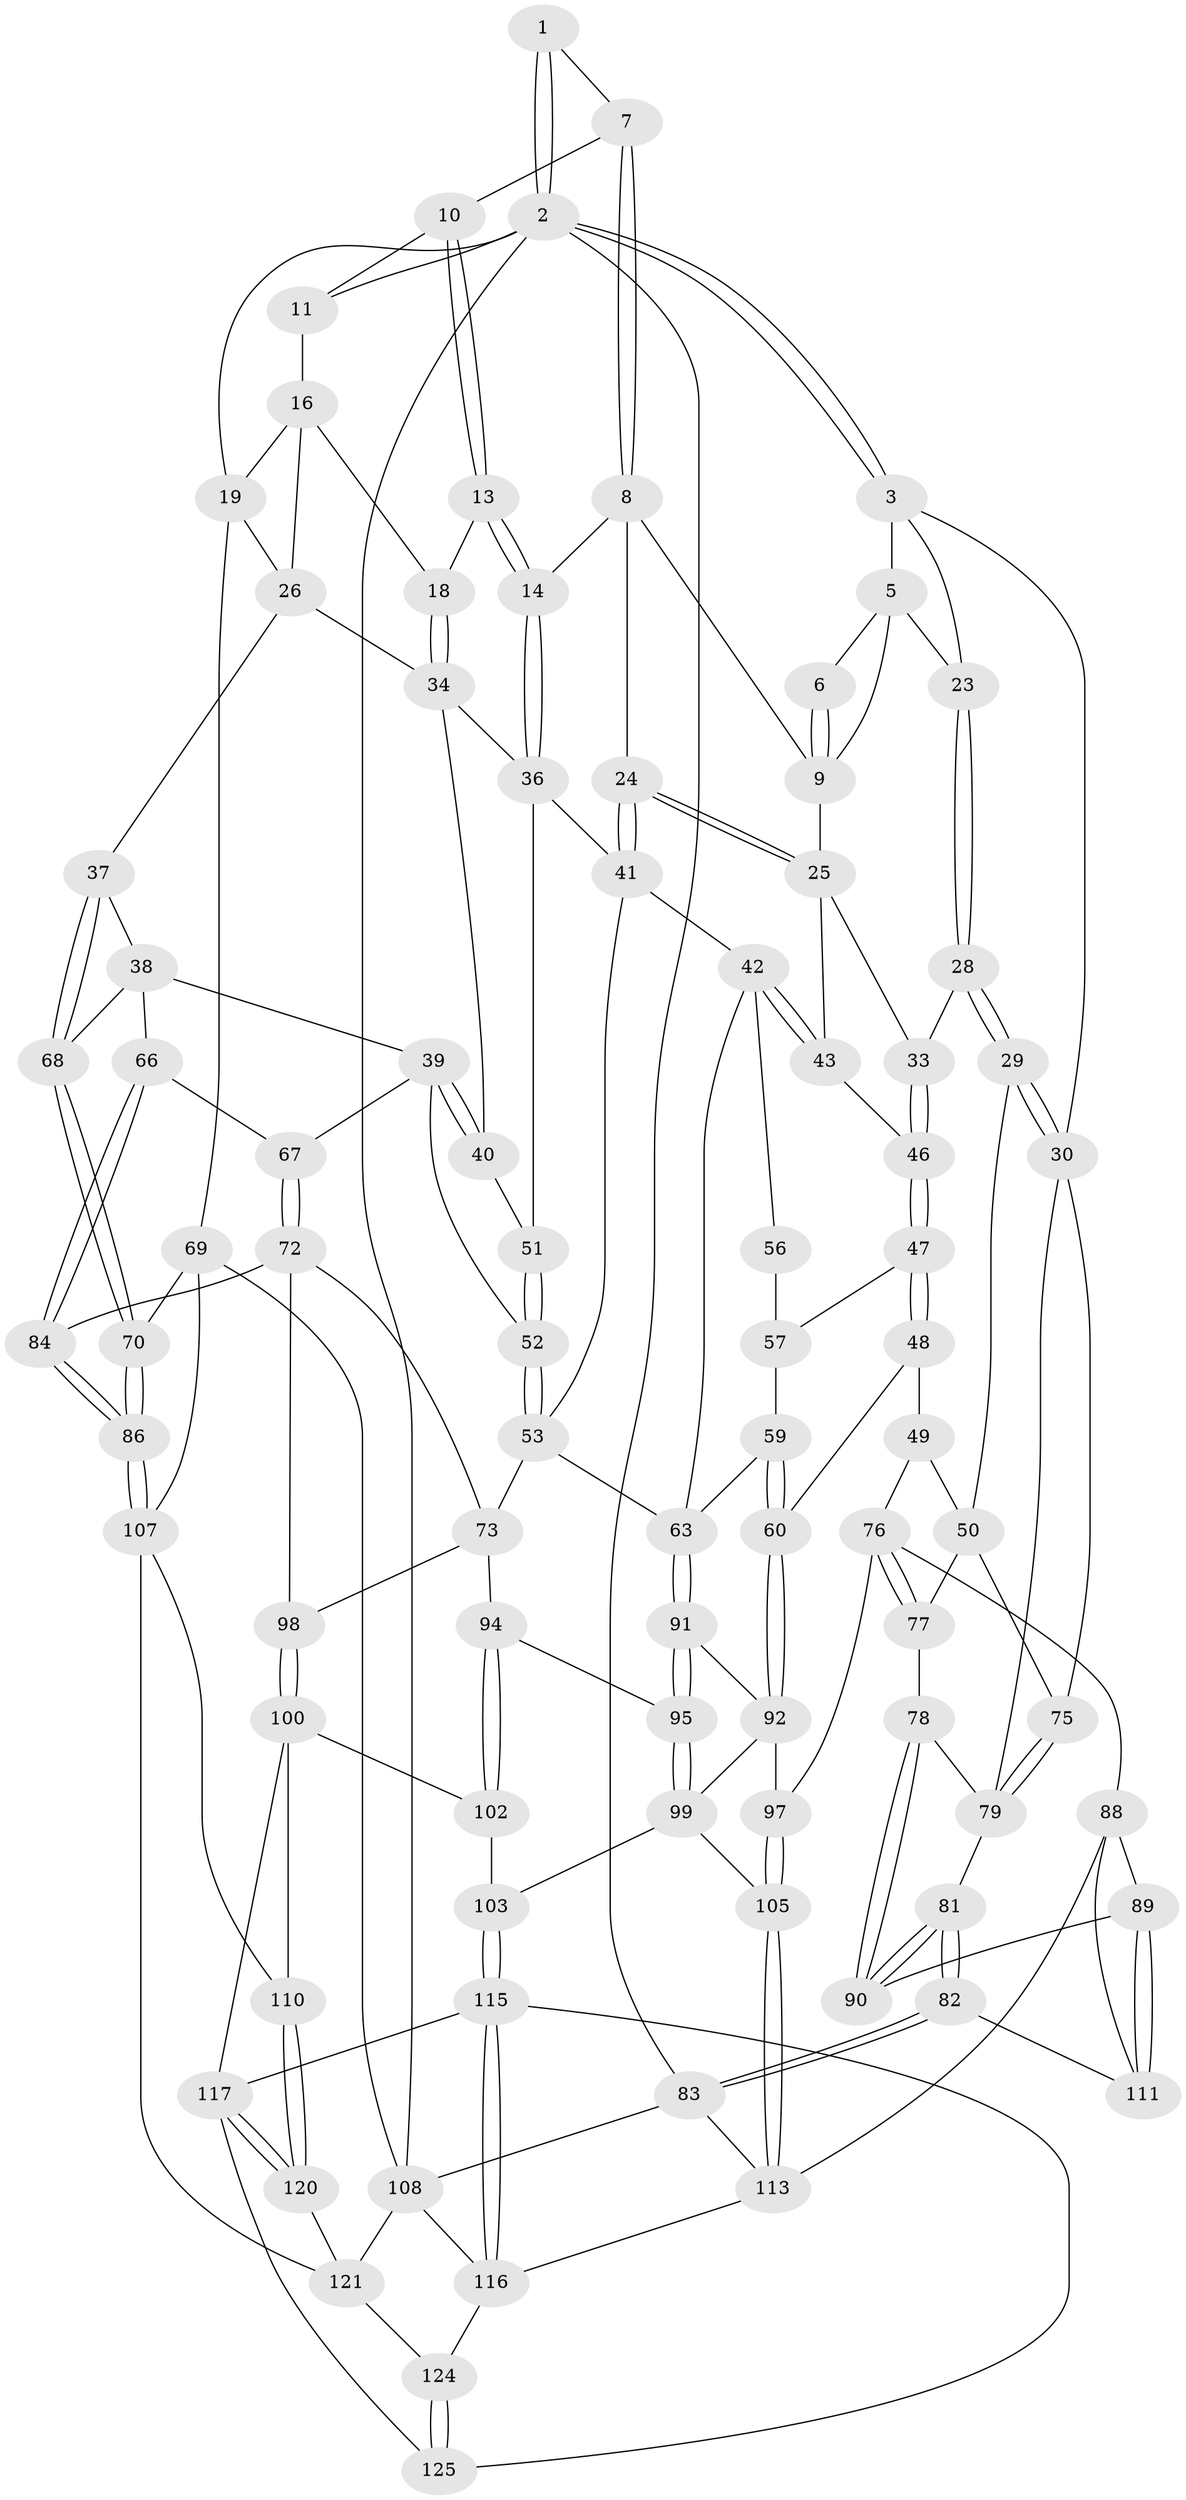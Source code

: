 // Generated by graph-tools (version 1.1) at 2025/24/03/03/25 07:24:31]
// undirected, 88 vertices, 198 edges
graph export_dot {
graph [start="1"]
  node [color=gray90,style=filled];
  1 [pos="+0.2780926167964312+0"];
  2 [pos="+0+0",super="+12"];
  3 [pos="+0+0",super="+4"];
  5 [pos="+0.25691431704453815+0.0358218738604269",super="+22"];
  6 [pos="+0.27446015337094526+0"];
  7 [pos="+0.5230730529301744+0"];
  8 [pos="+0.45663413064508923+0.051591041753385594",super="+15"];
  9 [pos="+0.3906097972148124+0.10323555156176677",super="+21"];
  10 [pos="+0.6258861138749432+0"];
  11 [pos="+0.9525579004618911+0"];
  13 [pos="+0.657796731283071+0.0726900505443544"];
  14 [pos="+0.5453851285216106+0.213637270260489"];
  16 [pos="+0.8684794478543754+0.05166402087187662",super="+17"];
  18 [pos="+0.709376397626404+0.11466316706680266"];
  19 [pos="+1+0.2826346866265515",super="+20"];
  23 [pos="+0.15917449463838776+0.15035989950493625"];
  24 [pos="+0.45098033309684565+0.25371315654839416"];
  25 [pos="+0.33773119222641584+0.19155325825696967",super="+32"];
  26 [pos="+0.9914718881919558+0.3063230729861234",super="+27"];
  28 [pos="+0.1384600463071707+0.24905045663505412"];
  29 [pos="+0.07655606927983322+0.2671934894012366"];
  30 [pos="+0+0.2282119164744595",super="+31"];
  33 [pos="+0.15574053920455555+0.2548541057328566"];
  34 [pos="+0.7167434557607619+0.24802878047192098",super="+35"];
  36 [pos="+0.612124254876459+0.2770980402346821",super="+44"];
  37 [pos="+0.9453076686697017+0.3422993035723116"];
  38 [pos="+0.8828344040482424+0.36780281077978694",super="+65"];
  39 [pos="+0.8334654897007975+0.3653377799107688",super="+54"];
  40 [pos="+0.757553829176952+0.35475236044905434"];
  41 [pos="+0.43880377085178185+0.3579893430855339",super="+45"];
  42 [pos="+0.41548440358803657+0.38120267624684573",super="+55"];
  43 [pos="+0.285023137741585+0.34907440535571466"];
  46 [pos="+0.2338215799563781+0.3837686152940866"];
  47 [pos="+0.22969519202201977+0.3969841760275905"];
  48 [pos="+0.18130204858793875+0.43797213590848527",super="+61"];
  49 [pos="+0.16860365323216647+0.4436137339325184",super="+71"];
  50 [pos="+0.13878337301540297+0.4499870107590162",super="+74"];
  51 [pos="+0.7162537213428153+0.3868539665699518"];
  52 [pos="+0.6930088029470391+0.45875327805436333"];
  53 [pos="+0.5815788802594107+0.47653262585814854",super="+62"];
  56 [pos="+0.33188742320732056+0.422172727857277"];
  57 [pos="+0.2573883867963463+0.4181400129703317",super="+58"];
  59 [pos="+0.33702296781640667+0.5681401564509194"];
  60 [pos="+0.3354594027216015+0.5704661693453905"];
  63 [pos="+0.5373609715184968+0.5483926148946566",super="+64"];
  66 [pos="+0.7870849703363293+0.527626086732789"];
  67 [pos="+0.7386604841612784+0.5147559188718195"];
  68 [pos="+0.9199277172070492+0.554342855477144"];
  69 [pos="+1+0.5685168348605146",super="+106"];
  70 [pos="+0.9211304362157883+0.5769804139467849"];
  72 [pos="+0.6411402807264938+0.5991721630977543",super="+85"];
  73 [pos="+0.6026649760288806+0.5946147760850311",super="+93"];
  75 [pos="+0.09192716706501054+0.4660718143341915"];
  76 [pos="+0.22740340681111398+0.6325019173418525",super="+87"];
  77 [pos="+0.1430507332644659+0.5733615523645468"];
  78 [pos="+0.08491333347551076+0.5992363213206148"];
  79 [pos="+0+0.5635577397379677",super="+80"];
  81 [pos="+0+0.6687046625080122"];
  82 [pos="+0+0.8251768683469172"];
  83 [pos="+0+1"];
  84 [pos="+0.8359794439869843+0.6721504291328123"];
  86 [pos="+0.8438293468601212+0.6757215230414502"];
  88 [pos="+0.1571951016166217+0.7508180671649687",super="+112"];
  89 [pos="+0.1571382709993225+0.7508218108819458"];
  90 [pos="+0.08428361076803723+0.703746576283413"];
  91 [pos="+0.4486871339364936+0.6692129271580997"];
  92 [pos="+0.3586437621782046+0.6066320440546261",super="+96"];
  94 [pos="+0.5325150028594722+0.7017303574828259"];
  95 [pos="+0.45892483166809495+0.6949245287521012"];
  97 [pos="+0.2796383417153616+0.7837227931579251"];
  98 [pos="+0.6473548133069293+0.7922165637282319"];
  99 [pos="+0.4339027663270673+0.7428176680866101",super="+104"];
  100 [pos="+0.6460048815468511+0.7949615659203063",super="+101"];
  102 [pos="+0.5676573285246151+0.7749804187167493"];
  103 [pos="+0.4941949430144395+0.8168444313491461"];
  105 [pos="+0.3291929037550136+0.8899476633663582"];
  107 [pos="+0.9078393951118524+0.7665596931094467",super="+109"];
  108 [pos="+1+1",super="+123"];
  110 [pos="+0.7379547723596399+0.8236952348861172"];
  111 [pos="+0.03782833777880263+0.8599807662521849"];
  113 [pos="+0.32330265688920845+1",super="+114"];
  115 [pos="+0.518954947259419+0.9714247334507395",super="+119"];
  116 [pos="+0.390945583645954+1",super="+126"];
  117 [pos="+0.6393373299530969+0.8500213621557478",super="+118"];
  120 [pos="+0.7611691527881334+0.9227923069129207"];
  121 [pos="+0.8948668403595589+0.7892695456210993",super="+122"];
  124 [pos="+0.7784676874551734+1"];
  125 [pos="+0.7519556768293904+1"];
  1 -- 2;
  1 -- 2;
  1 -- 7;
  2 -- 3;
  2 -- 3;
  2 -- 83;
  2 -- 19;
  2 -- 11;
  2 -- 108;
  3 -- 5;
  3 -- 23;
  3 -- 30;
  5 -- 6;
  5 -- 23;
  5 -- 9;
  6 -- 9;
  6 -- 9;
  7 -- 8;
  7 -- 8;
  7 -- 10;
  8 -- 9;
  8 -- 24;
  8 -- 14;
  9 -- 25;
  10 -- 11;
  10 -- 13;
  10 -- 13;
  11 -- 16;
  13 -- 14;
  13 -- 14;
  13 -- 18;
  14 -- 36;
  14 -- 36;
  16 -- 18;
  16 -- 19;
  16 -- 26;
  18 -- 34;
  18 -- 34;
  19 -- 69;
  19 -- 26;
  23 -- 28;
  23 -- 28;
  24 -- 25;
  24 -- 25;
  24 -- 41;
  24 -- 41;
  25 -- 43;
  25 -- 33;
  26 -- 37;
  26 -- 34;
  28 -- 29;
  28 -- 29;
  28 -- 33;
  29 -- 30;
  29 -- 30;
  29 -- 50;
  30 -- 75;
  30 -- 79;
  33 -- 46;
  33 -- 46;
  34 -- 40;
  34 -- 36;
  36 -- 41;
  36 -- 51;
  37 -- 38;
  37 -- 68;
  37 -- 68;
  38 -- 39;
  38 -- 66;
  38 -- 68;
  39 -- 40;
  39 -- 40;
  39 -- 67;
  39 -- 52;
  40 -- 51;
  41 -- 42;
  41 -- 53;
  42 -- 43;
  42 -- 43;
  42 -- 56;
  42 -- 63;
  43 -- 46;
  46 -- 47;
  46 -- 47;
  47 -- 48;
  47 -- 48;
  47 -- 57;
  48 -- 49 [weight=2];
  48 -- 60;
  49 -- 50;
  49 -- 76;
  50 -- 75;
  50 -- 77;
  51 -- 52;
  51 -- 52;
  52 -- 53;
  52 -- 53;
  53 -- 73;
  53 -- 63;
  56 -- 57 [weight=2];
  57 -- 59;
  59 -- 60;
  59 -- 60;
  59 -- 63;
  60 -- 92;
  60 -- 92;
  63 -- 91;
  63 -- 91;
  66 -- 67;
  66 -- 84;
  66 -- 84;
  67 -- 72;
  67 -- 72;
  68 -- 70;
  68 -- 70;
  69 -- 70;
  69 -- 107;
  69 -- 108;
  70 -- 86;
  70 -- 86;
  72 -- 73;
  72 -- 98;
  72 -- 84;
  73 -- 98;
  73 -- 94;
  75 -- 79;
  75 -- 79;
  76 -- 77;
  76 -- 77;
  76 -- 88;
  76 -- 97;
  77 -- 78;
  78 -- 79;
  78 -- 90;
  78 -- 90;
  79 -- 81;
  81 -- 82;
  81 -- 82;
  81 -- 90;
  81 -- 90;
  82 -- 83;
  82 -- 83;
  82 -- 111;
  83 -- 108;
  83 -- 113;
  84 -- 86;
  84 -- 86;
  86 -- 107;
  86 -- 107;
  88 -- 89;
  88 -- 111;
  88 -- 113;
  89 -- 90;
  89 -- 111;
  89 -- 111;
  91 -- 92;
  91 -- 95;
  91 -- 95;
  92 -- 97;
  92 -- 99;
  94 -- 95;
  94 -- 102;
  94 -- 102;
  95 -- 99;
  95 -- 99;
  97 -- 105;
  97 -- 105;
  98 -- 100;
  98 -- 100;
  99 -- 105;
  99 -- 103;
  100 -- 110;
  100 -- 117;
  100 -- 102;
  102 -- 103;
  103 -- 115;
  103 -- 115;
  105 -- 113;
  105 -- 113;
  107 -- 121;
  107 -- 110;
  108 -- 116;
  108 -- 121;
  110 -- 120;
  110 -- 120;
  113 -- 116;
  115 -- 116;
  115 -- 116;
  115 -- 125;
  115 -- 117;
  116 -- 124;
  117 -- 120;
  117 -- 120;
  117 -- 125;
  120 -- 121;
  121 -- 124;
  124 -- 125;
  124 -- 125;
}
